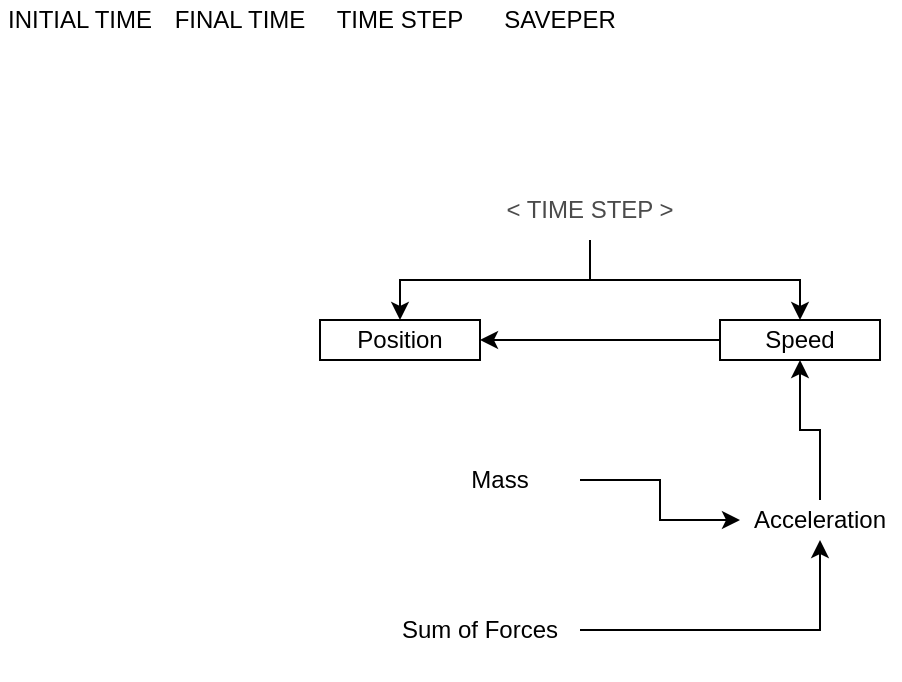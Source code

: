 <mxfile version="20.6.2" type="device" pages="2"><diagram id="AoaWS-nBgNANdqFX4hnN" name="Newton Laws of Dynamics"><mxGraphModel dx="1372" dy="841" grid="1" gridSize="10" guides="1" tooltips="1" connect="1" arrows="1" fold="1" page="1" pageScale="1" pageWidth="850" pageHeight="1100" math="0" shadow="0"><root><mxCell id="0"/><mxCell id="1" parent="0"/><UserObject label="%Name%" placeholders="1" Name="Position" Doc="The position of an object" Units="m" _initial="0" _equation=" Speed *  TIME STEP " _pysd_type="IntegStructure" id="3mpkzr2aiVaWu9UwHeaH-1"><mxCell style="rounded=0;whiteSpace=wrap;html=1;" parent="1" vertex="1"><mxGeometry x="300" y="240" width="80" height="20" as="geometry"/></mxCell></UserObject><UserObject label="%Name%" placeholders="1" Name="Speed" Doc="The speed of an object" Units="m/s" _initial="0" _equation=" Acceleration *  TIME STEP " _pysd_type="IntegStructure" id="3mpkzr2aiVaWu9UwHeaH-2"><mxCell style="rounded=0;whiteSpace=wrap;html=1;" parent="1" vertex="1"><mxGeometry x="500" y="240" width="80" height="20" as="geometry"/></mxCell></UserObject><mxCell id="3mpkzr2aiVaWu9UwHeaH-3" value="" style="endArrow=classic;html=1;rounded=0;" parent="1" source="3mpkzr2aiVaWu9UwHeaH-2" target="3mpkzr2aiVaWu9UwHeaH-1" edge="1"><mxGeometry width="50" height="50" relative="1" as="geometry"><mxPoint x="350" y="360" as="sourcePoint"/><mxPoint x="400" y="310" as="targetPoint"/></mxGeometry></mxCell><mxCell id="3mpkzr2aiVaWu9UwHeaH-6" style="edgeStyle=orthogonalEdgeStyle;rounded=0;orthogonalLoop=1;jettySize=auto;html=1;" parent="1" source="3mpkzr2aiVaWu9UwHeaH-5" target="3mpkzr2aiVaWu9UwHeaH-2" edge="1"><mxGeometry relative="1" as="geometry"/></mxCell><UserObject label="%Name%" placeholders="1" Name="Acceleration" Doc="" Units="m/s^2" _equation=" Sum of Forces /  Mass " _pysd_type="AbstractComponent" _initial="" id="3mpkzr2aiVaWu9UwHeaH-5"><mxCell style="text;html=1;strokeColor=none;fillColor=none;align=center;verticalAlign=middle;whiteSpace=wrap;overflow=hidden;" parent="1" vertex="1"><mxGeometry x="510" y="330" width="80" height="20" as="geometry"/></mxCell></UserObject><mxCell id="3mpkzr2aiVaWu9UwHeaH-8" style="edgeStyle=orthogonalEdgeStyle;rounded=0;orthogonalLoop=1;jettySize=auto;html=1;" parent="1" source="3mpkzr2aiVaWu9UwHeaH-7" target="3mpkzr2aiVaWu9UwHeaH-5" edge="1"><mxGeometry relative="1" as="geometry"/></mxCell><UserObject label="%Name%" placeholders="1" Name="Sum of Forces" Doc="The sum of all the forces applied on the system" Units="N" _equation="" _pysd_type="AbstractComponent" _initial="" id="3mpkzr2aiVaWu9UwHeaH-7"><mxCell style="text;html=1;strokeColor=none;fillColor=none;align=center;verticalAlign=middle;whiteSpace=wrap;overflow=hidden;" parent="1" vertex="1"><mxGeometry x="330" y="370" width="100" height="50" as="geometry"/></mxCell></UserObject><mxCell id="3mpkzr2aiVaWu9UwHeaH-10" style="edgeStyle=orthogonalEdgeStyle;rounded=0;orthogonalLoop=1;jettySize=auto;html=1;" parent="1" source="3mpkzr2aiVaWu9UwHeaH-9" target="3mpkzr2aiVaWu9UwHeaH-5" edge="1"><mxGeometry relative="1" as="geometry"/></mxCell><UserObject label="%Name%" placeholders="1" Name="Mass" Doc="The mass of the object" Units="kg" _initial="1" _pysd_type="AbstractUnchangeableConstant" _equation="" id="3mpkzr2aiVaWu9UwHeaH-9"><mxCell style="text;html=1;strokeColor=none;fillColor=none;align=center;verticalAlign=middle;whiteSpace=wrap;overflow=hidden;" parent="1" vertex="1"><mxGeometry x="350" y="310" width="80" height="20" as="geometry"/></mxCell></UserObject><UserObject label="%Name%" placeholders="1" Name="INITIAL TIME" Doc="Initial time of the simulation" Units="-" _initial="0" _pysd_type="ControlVar" id="4bJ__VqqVpmFO_mfCelv-1"><mxCell style="text;html=1;strokeColor=none;fillColor=none;align=center;verticalAlign=middle;whiteSpace=wrap;overflow=hidden;" parent="1" vertex="1"><mxGeometry x="140" y="80" width="80" height="20" as="geometry"/></mxCell></UserObject><UserObject label="%Name%" placeholders="1" Name="FINAL TIME" Doc="Final time of the simulation" Units="-" _initial="10" _pysd_type="ControlVar" id="4bJ__VqqVpmFO_mfCelv-2"><mxCell style="text;html=1;strokeColor=none;fillColor=none;align=center;verticalAlign=middle;whiteSpace=wrap;overflow=hidden;" parent="1" vertex="1"><mxGeometry x="220" y="80" width="80" height="20" as="geometry"/></mxCell></UserObject><UserObject label="%Name%" placeholders="1" Name="TIME STEP" Doc="Time step of the simulation" Units="-" _initial="0.25" _pysd_type="ControlVar" id="4bJ__VqqVpmFO_mfCelv-3"><mxCell style="text;html=1;strokeColor=none;fillColor=none;align=center;verticalAlign=middle;whiteSpace=wrap;overflow=hidden;" parent="1" vertex="1"><mxGeometry x="300" y="80" width="80" height="20" as="geometry"/></mxCell></UserObject><UserObject label="%Name%" placeholders="1" Name="SAVEPER" Doc="The frequency with which output is stored." Units="-" _initial="1" _pysd_type="ControlVar" id="4bJ__VqqVpmFO_mfCelv-4"><mxCell style="text;html=1;strokeColor=none;fillColor=none;align=center;verticalAlign=middle;whiteSpace=wrap;overflow=hidden;" parent="1" vertex="1"><mxGeometry x="380" y="80" width="80" height="20" as="geometry"/></mxCell></UserObject><mxCell id="qD9DQspsToT2Pf4wzFn4-2" style="edgeStyle=orthogonalEdgeStyle;rounded=0;orthogonalLoop=1;jettySize=auto;html=1;" parent="1" source="qD9DQspsToT2Pf4wzFn4-1" target="3mpkzr2aiVaWu9UwHeaH-2" edge="1"><mxGeometry relative="1" as="geometry"><Array as="points"><mxPoint x="435" y="220"/><mxPoint x="540" y="220"/></Array></mxGeometry></mxCell><mxCell id="qD9DQspsToT2Pf4wzFn4-3" style="edgeStyle=orthogonalEdgeStyle;rounded=0;orthogonalLoop=1;jettySize=auto;html=1;" parent="1" source="qD9DQspsToT2Pf4wzFn4-1" target="3mpkzr2aiVaWu9UwHeaH-1" edge="1"><mxGeometry relative="1" as="geometry"/></mxCell><UserObject label="&lt; %Name% &gt;" placeholders="1" Name="TIME STEP" _pysd_type="Reference" id="qD9DQspsToT2Pf4wzFn4-1"><mxCell style="text;html=1;strokeColor=none;fillColor=none;align=center;verticalAlign=middle;whiteSpace=wrap;overflow=hidden;textOpacity=70;" parent="1" vertex="1"><mxGeometry x="380" y="170" width="110" height="30" as="geometry"/></mxCell></UserObject></root></mxGraphModel></diagram><diagram id="VEczfKAvQokg2N6_DQql" name="Forces"><mxGraphModel dx="1372" dy="841" grid="1" gridSize="10" guides="1" tooltips="1" connect="1" arrows="1" fold="1" page="1" pageScale="1" pageWidth="850" pageHeight="1100" math="0" shadow="0"><root><mxCell id="0"/><mxCell id="1" parent="0"/><UserObject label="&lt; %Name% &gt;" placeholders="1" Name="new_reference" _pysd_type="Reference" id="__LAEXAuI7V0T_CHNUez-1"><mxCell style="text;html=1;strokeColor=none;fillColor=none;align=center;verticalAlign=middle;whiteSpace=wrap;overflow=hidden;textOpacity=70;" vertex="1" parent="1"><mxGeometry x="240" y="350" width="110" height="30" as="geometry"/></mxCell></UserObject></root></mxGraphModel></diagram></mxfile>